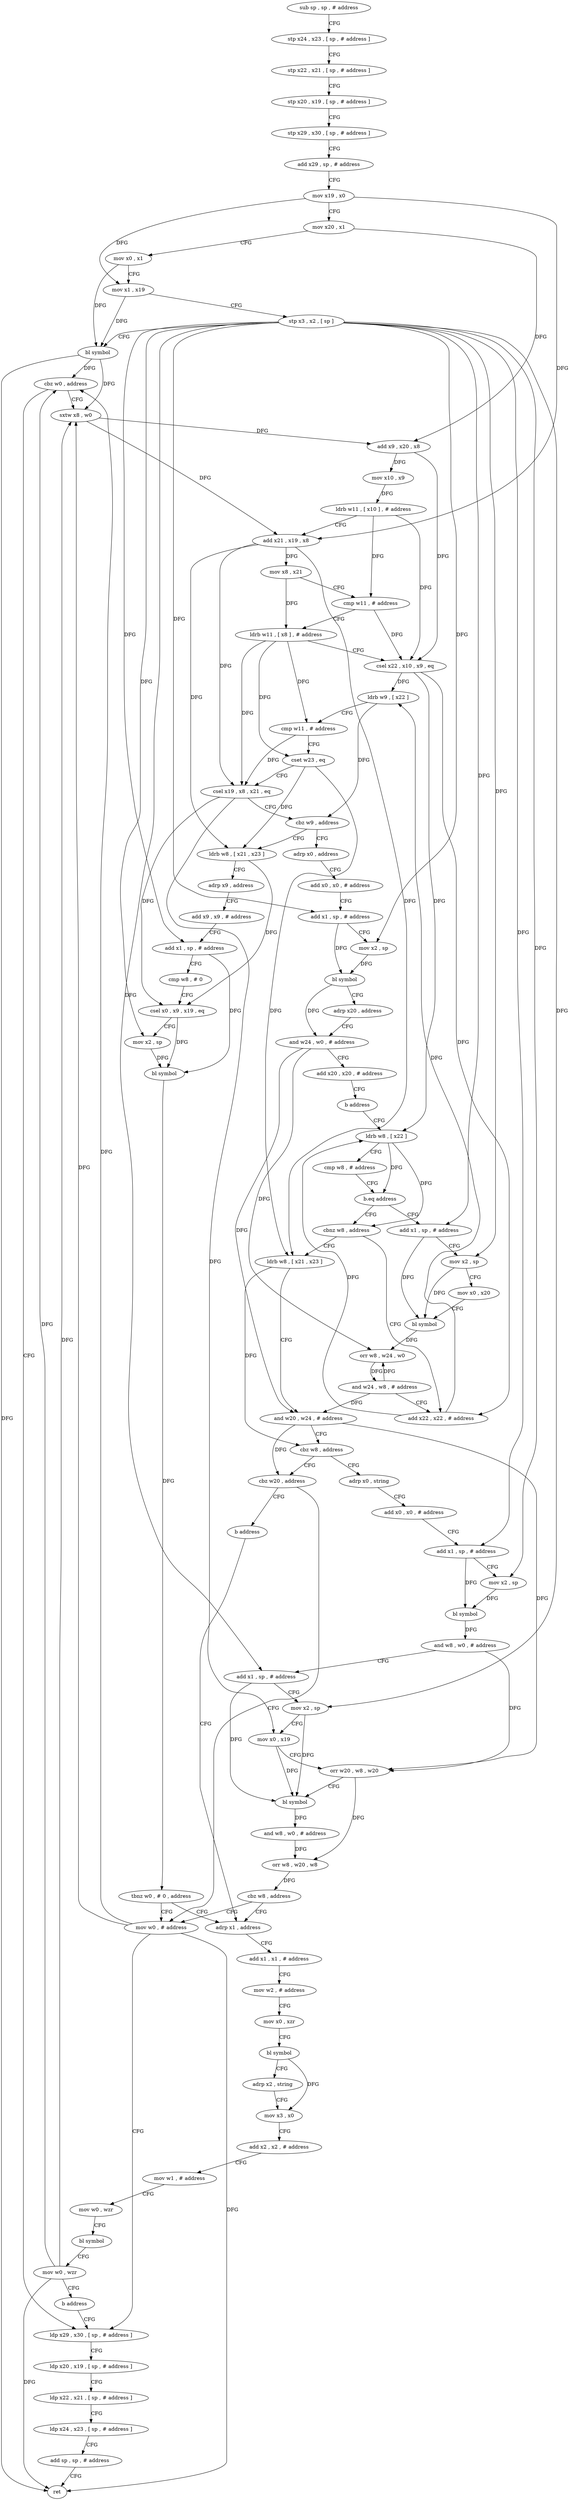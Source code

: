 digraph "func" {
"4207584" [label = "sub sp , sp , # address" ]
"4207588" [label = "stp x24 , x23 , [ sp , # address ]" ]
"4207592" [label = "stp x22 , x21 , [ sp , # address ]" ]
"4207596" [label = "stp x20 , x19 , [ sp , # address ]" ]
"4207600" [label = "stp x29 , x30 , [ sp , # address ]" ]
"4207604" [label = "add x29 , sp , # address" ]
"4207608" [label = "mov x19 , x0" ]
"4207612" [label = "mov x20 , x1" ]
"4207616" [label = "mov x0 , x1" ]
"4207620" [label = "mov x1 , x19" ]
"4207624" [label = "stp x3 , x2 , [ sp ]" ]
"4207628" [label = "bl symbol" ]
"4207632" [label = "cbz w0 , address" ]
"4207932" [label = "ldp x29 , x30 , [ sp , # address ]" ]
"4207636" [label = "sxtw x8 , w0" ]
"4207936" [label = "ldp x20 , x19 , [ sp , # address ]" ]
"4207940" [label = "ldp x22 , x21 , [ sp , # address ]" ]
"4207944" [label = "ldp x24 , x23 , [ sp , # address ]" ]
"4207948" [label = "add sp , sp , # address" ]
"4207952" [label = "ret" ]
"4207640" [label = "add x9 , x20 , x8" ]
"4207644" [label = "mov x10 , x9" ]
"4207648" [label = "ldrb w11 , [ x10 ] , # address" ]
"4207652" [label = "add x21 , x19 , x8" ]
"4207656" [label = "mov x8 , x21" ]
"4207660" [label = "cmp w11 , # address" ]
"4207664" [label = "ldrb w11 , [ x8 ] , # address" ]
"4207668" [label = "csel x22 , x10 , x9 , eq" ]
"4207672" [label = "ldrb w9 , [ x22 ]" ]
"4207676" [label = "cmp w11 , # address" ]
"4207680" [label = "cset w23 , eq" ]
"4207684" [label = "csel x19 , x8 , x21 , eq" ]
"4207688" [label = "cbz w9 , address" ]
"4207892" [label = "ldrb w8 , [ x21 , x23 ]" ]
"4207692" [label = "adrp x0 , address" ]
"4207896" [label = "adrp x9 , address" ]
"4207900" [label = "add x9 , x9 , # address" ]
"4207904" [label = "add x1 , sp , # address" ]
"4207908" [label = "cmp w8 , # 0" ]
"4207912" [label = "csel x0 , x9 , x19 , eq" ]
"4207916" [label = "mov x2 , sp" ]
"4207920" [label = "bl symbol" ]
"4207924" [label = "tbnz w0 , # 0 , address" ]
"4207840" [label = "adrp x1 , address" ]
"4207928" [label = "mov w0 , # address" ]
"4207696" [label = "add x0 , x0 , # address" ]
"4207700" [label = "add x1 , sp , # address" ]
"4207704" [label = "mov x2 , sp" ]
"4207708" [label = "bl symbol" ]
"4207712" [label = "adrp x20 , address" ]
"4207716" [label = "and w24 , w0 , # address" ]
"4207720" [label = "add x20 , x20 , # address" ]
"4207724" [label = "b address" ]
"4207756" [label = "ldrb w8 , [ x22 ]" ]
"4207844" [label = "add x1 , x1 , # address" ]
"4207848" [label = "mov w2 , # address" ]
"4207852" [label = "mov x0 , xzr" ]
"4207856" [label = "bl symbol" ]
"4207860" [label = "adrp x2 , string" ]
"4207864" [label = "mov x3 , x0" ]
"4207868" [label = "add x2 , x2 , # address" ]
"4207872" [label = "mov w1 , # address" ]
"4207876" [label = "mov w0 , wzr" ]
"4207880" [label = "bl symbol" ]
"4207884" [label = "mov w0 , wzr" ]
"4207888" [label = "b address" ]
"4207760" [label = "cmp w8 , # address" ]
"4207764" [label = "b.eq address" ]
"4207728" [label = "add x1 , sp , # address" ]
"4207768" [label = "cbnz w8 , address" ]
"4207732" [label = "mov x2 , sp" ]
"4207736" [label = "mov x0 , x20" ]
"4207740" [label = "bl symbol" ]
"4207744" [label = "orr w8 , w24 , w0" ]
"4207748" [label = "and w24 , w8 , # address" ]
"4207752" [label = "add x22 , x22 , # address" ]
"4207772" [label = "ldrb w8 , [ x21 , x23 ]" ]
"4207776" [label = "and w20 , w24 , # address" ]
"4207780" [label = "cbz w8 , address" ]
"4207956" [label = "cbz w20 , address" ]
"4207784" [label = "adrp x0 , string" ]
"4207960" [label = "b address" ]
"4207788" [label = "add x0 , x0 , # address" ]
"4207792" [label = "add x1 , sp , # address" ]
"4207796" [label = "mov x2 , sp" ]
"4207800" [label = "bl symbol" ]
"4207804" [label = "and w8 , w0 , # address" ]
"4207808" [label = "add x1 , sp , # address" ]
"4207812" [label = "mov x2 , sp" ]
"4207816" [label = "mov x0 , x19" ]
"4207820" [label = "orr w20 , w8 , w20" ]
"4207824" [label = "bl symbol" ]
"4207828" [label = "and w8 , w0 , # address" ]
"4207832" [label = "orr w8 , w20 , w8" ]
"4207836" [label = "cbz w8 , address" ]
"4207584" -> "4207588" [ label = "CFG" ]
"4207588" -> "4207592" [ label = "CFG" ]
"4207592" -> "4207596" [ label = "CFG" ]
"4207596" -> "4207600" [ label = "CFG" ]
"4207600" -> "4207604" [ label = "CFG" ]
"4207604" -> "4207608" [ label = "CFG" ]
"4207608" -> "4207612" [ label = "CFG" ]
"4207608" -> "4207620" [ label = "DFG" ]
"4207608" -> "4207652" [ label = "DFG" ]
"4207612" -> "4207616" [ label = "CFG" ]
"4207612" -> "4207640" [ label = "DFG" ]
"4207616" -> "4207620" [ label = "CFG" ]
"4207616" -> "4207628" [ label = "DFG" ]
"4207620" -> "4207624" [ label = "CFG" ]
"4207620" -> "4207628" [ label = "DFG" ]
"4207624" -> "4207628" [ label = "CFG" ]
"4207624" -> "4207904" [ label = "DFG" ]
"4207624" -> "4207700" [ label = "DFG" ]
"4207624" -> "4207704" [ label = "DFG" ]
"4207624" -> "4207916" [ label = "DFG" ]
"4207624" -> "4207728" [ label = "DFG" ]
"4207624" -> "4207732" [ label = "DFG" ]
"4207624" -> "4207792" [ label = "DFG" ]
"4207624" -> "4207796" [ label = "DFG" ]
"4207624" -> "4207808" [ label = "DFG" ]
"4207624" -> "4207812" [ label = "DFG" ]
"4207628" -> "4207632" [ label = "DFG" ]
"4207628" -> "4207952" [ label = "DFG" ]
"4207628" -> "4207636" [ label = "DFG" ]
"4207632" -> "4207932" [ label = "CFG" ]
"4207632" -> "4207636" [ label = "CFG" ]
"4207932" -> "4207936" [ label = "CFG" ]
"4207636" -> "4207640" [ label = "DFG" ]
"4207636" -> "4207652" [ label = "DFG" ]
"4207936" -> "4207940" [ label = "CFG" ]
"4207940" -> "4207944" [ label = "CFG" ]
"4207944" -> "4207948" [ label = "CFG" ]
"4207948" -> "4207952" [ label = "CFG" ]
"4207640" -> "4207644" [ label = "DFG" ]
"4207640" -> "4207668" [ label = "DFG" ]
"4207644" -> "4207648" [ label = "DFG" ]
"4207648" -> "4207652" [ label = "CFG" ]
"4207648" -> "4207660" [ label = "DFG" ]
"4207648" -> "4207668" [ label = "DFG" ]
"4207652" -> "4207656" [ label = "DFG" ]
"4207652" -> "4207684" [ label = "DFG" ]
"4207652" -> "4207892" [ label = "DFG" ]
"4207652" -> "4207772" [ label = "DFG" ]
"4207656" -> "4207660" [ label = "CFG" ]
"4207656" -> "4207664" [ label = "DFG" ]
"4207660" -> "4207664" [ label = "CFG" ]
"4207660" -> "4207668" [ label = "DFG" ]
"4207664" -> "4207668" [ label = "CFG" ]
"4207664" -> "4207676" [ label = "DFG" ]
"4207664" -> "4207680" [ label = "DFG" ]
"4207664" -> "4207684" [ label = "DFG" ]
"4207668" -> "4207672" [ label = "DFG" ]
"4207668" -> "4207756" [ label = "DFG" ]
"4207668" -> "4207752" [ label = "DFG" ]
"4207672" -> "4207676" [ label = "CFG" ]
"4207672" -> "4207688" [ label = "DFG" ]
"4207676" -> "4207680" [ label = "CFG" ]
"4207676" -> "4207684" [ label = "DFG" ]
"4207680" -> "4207684" [ label = "CFG" ]
"4207680" -> "4207892" [ label = "DFG" ]
"4207680" -> "4207772" [ label = "DFG" ]
"4207684" -> "4207688" [ label = "CFG" ]
"4207684" -> "4207912" [ label = "DFG" ]
"4207684" -> "4207816" [ label = "DFG" ]
"4207688" -> "4207892" [ label = "CFG" ]
"4207688" -> "4207692" [ label = "CFG" ]
"4207892" -> "4207896" [ label = "CFG" ]
"4207892" -> "4207912" [ label = "DFG" ]
"4207692" -> "4207696" [ label = "CFG" ]
"4207896" -> "4207900" [ label = "CFG" ]
"4207900" -> "4207904" [ label = "CFG" ]
"4207904" -> "4207908" [ label = "CFG" ]
"4207904" -> "4207920" [ label = "DFG" ]
"4207908" -> "4207912" [ label = "CFG" ]
"4207912" -> "4207916" [ label = "CFG" ]
"4207912" -> "4207920" [ label = "DFG" ]
"4207916" -> "4207920" [ label = "DFG" ]
"4207920" -> "4207924" [ label = "DFG" ]
"4207924" -> "4207840" [ label = "CFG" ]
"4207924" -> "4207928" [ label = "CFG" ]
"4207840" -> "4207844" [ label = "CFG" ]
"4207928" -> "4207932" [ label = "CFG" ]
"4207928" -> "4207632" [ label = "DFG" ]
"4207928" -> "4207636" [ label = "DFG" ]
"4207928" -> "4207952" [ label = "DFG" ]
"4207696" -> "4207700" [ label = "CFG" ]
"4207700" -> "4207704" [ label = "CFG" ]
"4207700" -> "4207708" [ label = "DFG" ]
"4207704" -> "4207708" [ label = "DFG" ]
"4207708" -> "4207712" [ label = "CFG" ]
"4207708" -> "4207716" [ label = "DFG" ]
"4207712" -> "4207716" [ label = "CFG" ]
"4207716" -> "4207720" [ label = "CFG" ]
"4207716" -> "4207744" [ label = "DFG" ]
"4207716" -> "4207776" [ label = "DFG" ]
"4207720" -> "4207724" [ label = "CFG" ]
"4207724" -> "4207756" [ label = "CFG" ]
"4207756" -> "4207760" [ label = "CFG" ]
"4207756" -> "4207764" [ label = "DFG" ]
"4207756" -> "4207768" [ label = "DFG" ]
"4207844" -> "4207848" [ label = "CFG" ]
"4207848" -> "4207852" [ label = "CFG" ]
"4207852" -> "4207856" [ label = "CFG" ]
"4207856" -> "4207860" [ label = "CFG" ]
"4207856" -> "4207864" [ label = "DFG" ]
"4207860" -> "4207864" [ label = "CFG" ]
"4207864" -> "4207868" [ label = "CFG" ]
"4207868" -> "4207872" [ label = "CFG" ]
"4207872" -> "4207876" [ label = "CFG" ]
"4207876" -> "4207880" [ label = "CFG" ]
"4207880" -> "4207884" [ label = "CFG" ]
"4207884" -> "4207888" [ label = "CFG" ]
"4207884" -> "4207632" [ label = "DFG" ]
"4207884" -> "4207636" [ label = "DFG" ]
"4207884" -> "4207952" [ label = "DFG" ]
"4207888" -> "4207932" [ label = "CFG" ]
"4207760" -> "4207764" [ label = "CFG" ]
"4207764" -> "4207728" [ label = "CFG" ]
"4207764" -> "4207768" [ label = "CFG" ]
"4207728" -> "4207732" [ label = "CFG" ]
"4207728" -> "4207740" [ label = "DFG" ]
"4207768" -> "4207752" [ label = "CFG" ]
"4207768" -> "4207772" [ label = "CFG" ]
"4207732" -> "4207736" [ label = "CFG" ]
"4207732" -> "4207740" [ label = "DFG" ]
"4207736" -> "4207740" [ label = "CFG" ]
"4207740" -> "4207744" [ label = "DFG" ]
"4207744" -> "4207748" [ label = "DFG" ]
"4207748" -> "4207752" [ label = "CFG" ]
"4207748" -> "4207744" [ label = "DFG" ]
"4207748" -> "4207776" [ label = "DFG" ]
"4207752" -> "4207756" [ label = "DFG" ]
"4207752" -> "4207672" [ label = "DFG" ]
"4207772" -> "4207776" [ label = "CFG" ]
"4207772" -> "4207780" [ label = "DFG" ]
"4207776" -> "4207780" [ label = "CFG" ]
"4207776" -> "4207956" [ label = "DFG" ]
"4207776" -> "4207820" [ label = "DFG" ]
"4207780" -> "4207956" [ label = "CFG" ]
"4207780" -> "4207784" [ label = "CFG" ]
"4207956" -> "4207928" [ label = "CFG" ]
"4207956" -> "4207960" [ label = "CFG" ]
"4207784" -> "4207788" [ label = "CFG" ]
"4207960" -> "4207840" [ label = "CFG" ]
"4207788" -> "4207792" [ label = "CFG" ]
"4207792" -> "4207796" [ label = "CFG" ]
"4207792" -> "4207800" [ label = "DFG" ]
"4207796" -> "4207800" [ label = "DFG" ]
"4207800" -> "4207804" [ label = "DFG" ]
"4207804" -> "4207808" [ label = "CFG" ]
"4207804" -> "4207820" [ label = "DFG" ]
"4207808" -> "4207812" [ label = "CFG" ]
"4207808" -> "4207824" [ label = "DFG" ]
"4207812" -> "4207816" [ label = "CFG" ]
"4207812" -> "4207824" [ label = "DFG" ]
"4207816" -> "4207820" [ label = "CFG" ]
"4207816" -> "4207824" [ label = "DFG" ]
"4207820" -> "4207824" [ label = "CFG" ]
"4207820" -> "4207832" [ label = "DFG" ]
"4207824" -> "4207828" [ label = "DFG" ]
"4207828" -> "4207832" [ label = "DFG" ]
"4207832" -> "4207836" [ label = "DFG" ]
"4207836" -> "4207928" [ label = "CFG" ]
"4207836" -> "4207840" [ label = "CFG" ]
}
